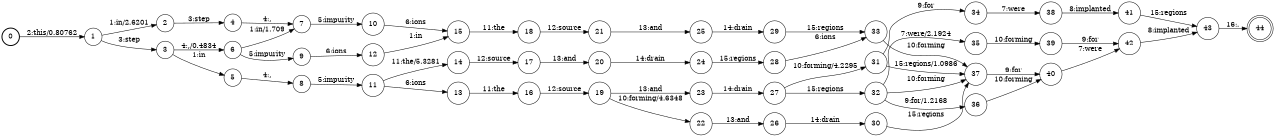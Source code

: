 digraph FST {
rankdir = LR;
size = "8.5,11";
label = "";
center = 1;
orientation = Portrait;
ranksep = "0.4";
nodesep = "0.25";
0 [label = "0", shape = circle, style = bold, fontsize = 14]
	0 -> 1 [label = "2:this/0.80762", fontsize = 14];
1 [label = "1", shape = circle, style = solid, fontsize = 14]
	1 -> 2 [label = "1:in/2.6201", fontsize = 14];
	1 -> 3 [label = "3:step", fontsize = 14];
2 [label = "2", shape = circle, style = solid, fontsize = 14]
	2 -> 4 [label = "3:step", fontsize = 14];
3 [label = "3", shape = circle, style = solid, fontsize = 14]
	3 -> 5 [label = "1:in", fontsize = 14];
	3 -> 6 [label = "4:,/0.4834", fontsize = 14];
4 [label = "4", shape = circle, style = solid, fontsize = 14]
	4 -> 7 [label = "4:,", fontsize = 14];
5 [label = "5", shape = circle, style = solid, fontsize = 14]
	5 -> 8 [label = "4:,", fontsize = 14];
6 [label = "6", shape = circle, style = solid, fontsize = 14]
	6 -> 7 [label = "1:in/1.709", fontsize = 14];
	6 -> 9 [label = "5:impurity", fontsize = 14];
7 [label = "7", shape = circle, style = solid, fontsize = 14]
	7 -> 10 [label = "5:impurity", fontsize = 14];
8 [label = "8", shape = circle, style = solid, fontsize = 14]
	8 -> 11 [label = "5:impurity", fontsize = 14];
9 [label = "9", shape = circle, style = solid, fontsize = 14]
	9 -> 12 [label = "6:ions", fontsize = 14];
10 [label = "10", shape = circle, style = solid, fontsize = 14]
	10 -> 15 [label = "6:ions", fontsize = 14];
11 [label = "11", shape = circle, style = solid, fontsize = 14]
	11 -> 13 [label = "6:ions", fontsize = 14];
	11 -> 14 [label = "11:the/5.3281", fontsize = 14];
12 [label = "12", shape = circle, style = solid, fontsize = 14]
	12 -> 15 [label = "1:in", fontsize = 14];
13 [label = "13", shape = circle, style = solid, fontsize = 14]
	13 -> 16 [label = "11:the", fontsize = 14];
14 [label = "14", shape = circle, style = solid, fontsize = 14]
	14 -> 17 [label = "12:source", fontsize = 14];
15 [label = "15", shape = circle, style = solid, fontsize = 14]
	15 -> 18 [label = "11:the", fontsize = 14];
16 [label = "16", shape = circle, style = solid, fontsize = 14]
	16 -> 19 [label = "12:source", fontsize = 14];
17 [label = "17", shape = circle, style = solid, fontsize = 14]
	17 -> 20 [label = "13:and", fontsize = 14];
18 [label = "18", shape = circle, style = solid, fontsize = 14]
	18 -> 21 [label = "12:source", fontsize = 14];
19 [label = "19", shape = circle, style = solid, fontsize = 14]
	19 -> 22 [label = "10:forming/4.6348", fontsize = 14];
	19 -> 23 [label = "13:and", fontsize = 14];
20 [label = "20", shape = circle, style = solid, fontsize = 14]
	20 -> 24 [label = "14:drain", fontsize = 14];
21 [label = "21", shape = circle, style = solid, fontsize = 14]
	21 -> 25 [label = "13:and", fontsize = 14];
22 [label = "22", shape = circle, style = solid, fontsize = 14]
	22 -> 26 [label = "13:and", fontsize = 14];
23 [label = "23", shape = circle, style = solid, fontsize = 14]
	23 -> 27 [label = "14:drain", fontsize = 14];
24 [label = "24", shape = circle, style = solid, fontsize = 14]
	24 -> 28 [label = "15:regions", fontsize = 14];
25 [label = "25", shape = circle, style = solid, fontsize = 14]
	25 -> 29 [label = "14:drain", fontsize = 14];
26 [label = "26", shape = circle, style = solid, fontsize = 14]
	26 -> 30 [label = "14:drain", fontsize = 14];
27 [label = "27", shape = circle, style = solid, fontsize = 14]
	27 -> 31 [label = "10:forming/4.2295", fontsize = 14];
	27 -> 32 [label = "15:regions", fontsize = 14];
28 [label = "28", shape = circle, style = solid, fontsize = 14]
	28 -> 33 [label = "6:ions", fontsize = 14];
29 [label = "29", shape = circle, style = solid, fontsize = 14]
	29 -> 33 [label = "15:regions", fontsize = 14];
30 [label = "30", shape = circle, style = solid, fontsize = 14]
	30 -> 37 [label = "15:regions", fontsize = 14];
31 [label = "31", shape = circle, style = solid, fontsize = 14]
	31 -> 34 [label = "9:for", fontsize = 14];
	31 -> 37 [label = "15:regions/1.0986", fontsize = 14];
32 [label = "32", shape = circle, style = solid, fontsize = 14]
	32 -> 35 [label = "7:were/2.1924", fontsize = 14];
	32 -> 36 [label = "9:for/1.2168", fontsize = 14];
	32 -> 37 [label = "10:forming", fontsize = 14];
33 [label = "33", shape = circle, style = solid, fontsize = 14]
	33 -> 37 [label = "10:forming", fontsize = 14];
34 [label = "34", shape = circle, style = solid, fontsize = 14]
	34 -> 38 [label = "7:were", fontsize = 14];
35 [label = "35", shape = circle, style = solid, fontsize = 14]
	35 -> 39 [label = "10:forming", fontsize = 14];
36 [label = "36", shape = circle, style = solid, fontsize = 14]
	36 -> 40 [label = "10:forming", fontsize = 14];
37 [label = "37", shape = circle, style = solid, fontsize = 14]
	37 -> 40 [label = "9:for", fontsize = 14];
38 [label = "38", shape = circle, style = solid, fontsize = 14]
	38 -> 41 [label = "8:implanted", fontsize = 14];
39 [label = "39", shape = circle, style = solid, fontsize = 14]
	39 -> 42 [label = "9:for", fontsize = 14];
40 [label = "40", shape = circle, style = solid, fontsize = 14]
	40 -> 42 [label = "7:were", fontsize = 14];
41 [label = "41", shape = circle, style = solid, fontsize = 14]
	41 -> 43 [label = "15:regions", fontsize = 14];
42 [label = "42", shape = circle, style = solid, fontsize = 14]
	42 -> 43 [label = "8:implanted", fontsize = 14];
43 [label = "43", shape = circle, style = solid, fontsize = 14]
	43 -> 44 [label = "16:.", fontsize = 14];
44 [label = "44", shape = doublecircle, style = solid, fontsize = 14]
}
